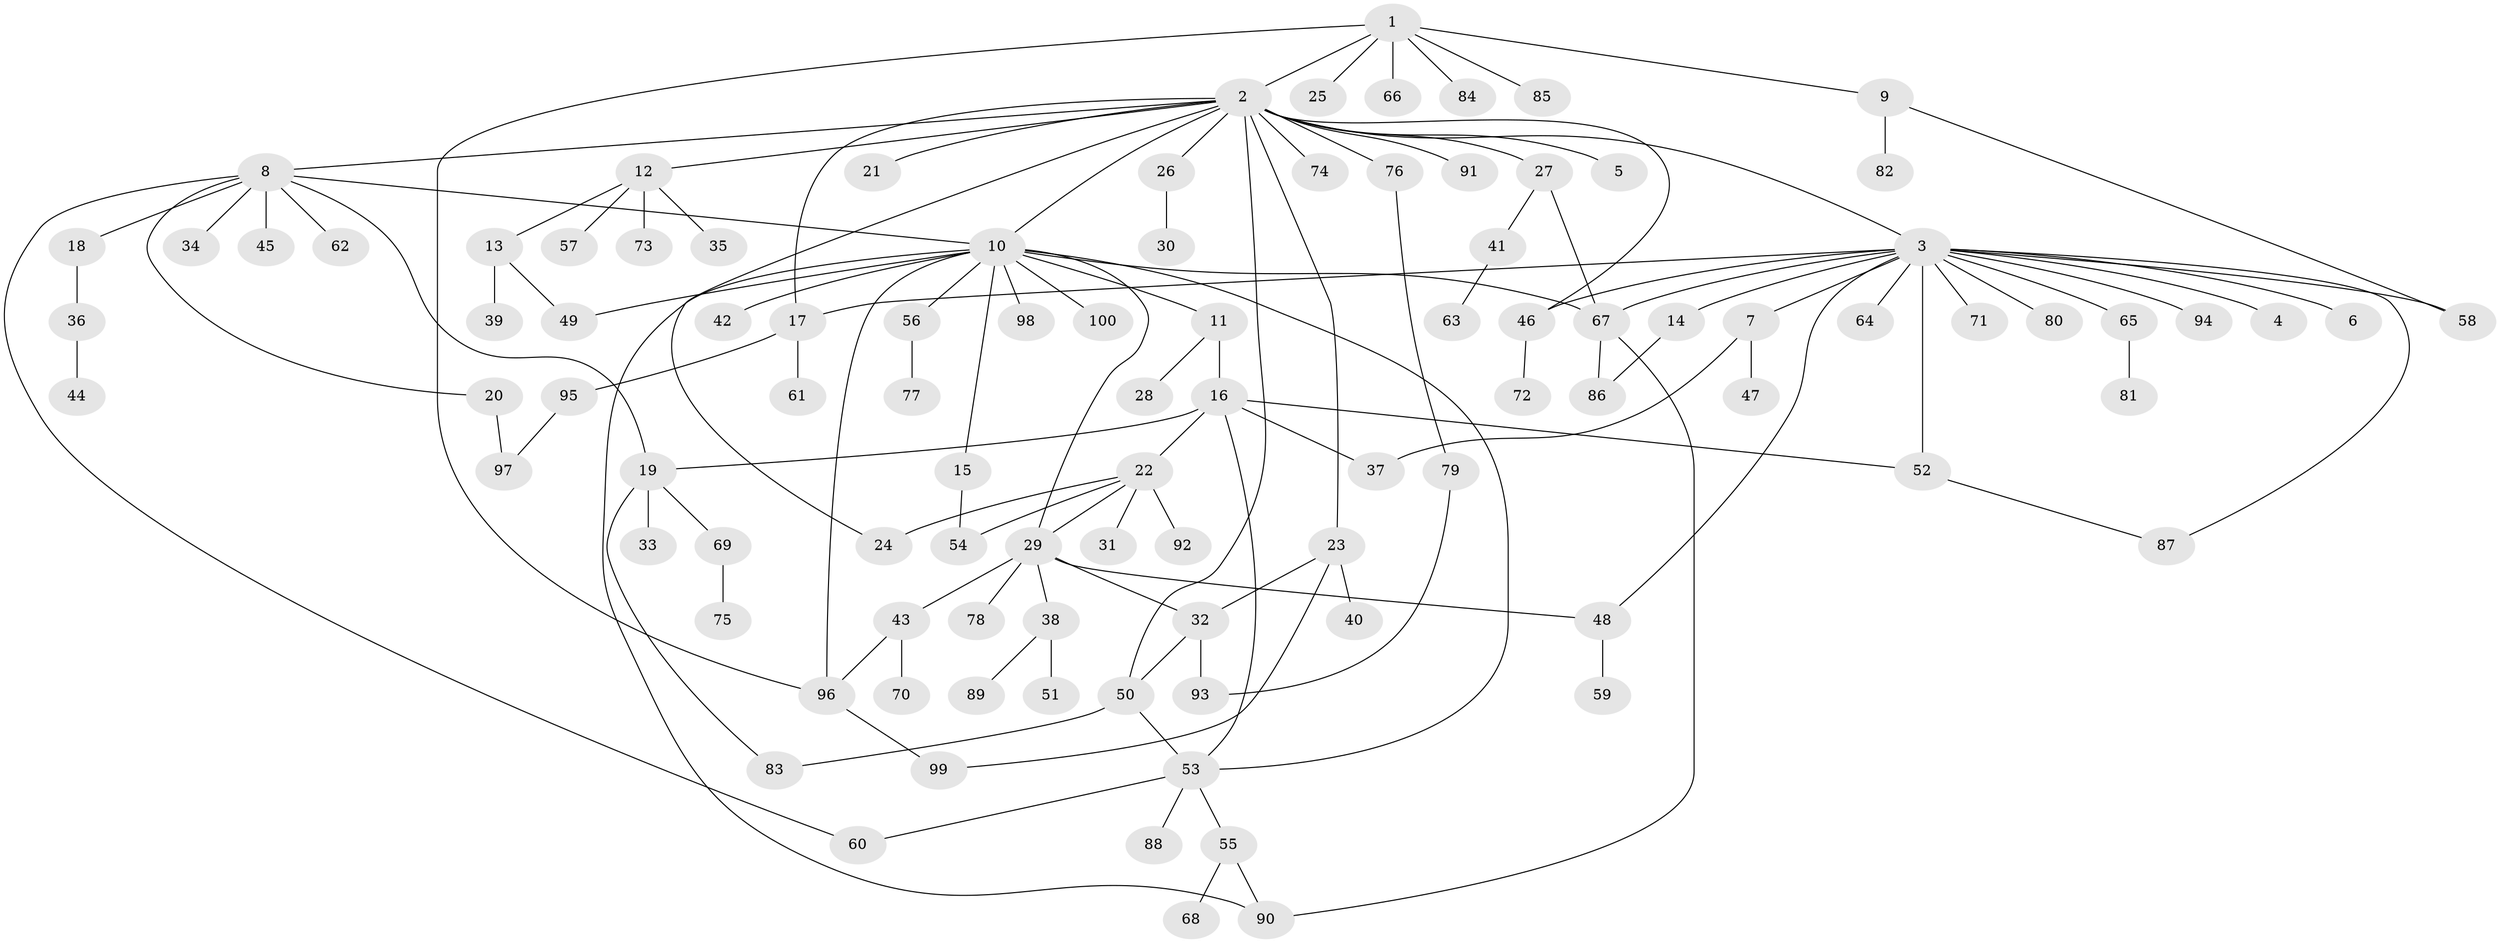 // Generated by graph-tools (version 1.1) at 2025/38/02/21/25 10:38:53]
// undirected, 100 vertices, 128 edges
graph export_dot {
graph [start="1"]
  node [color=gray90,style=filled];
  1;
  2;
  3;
  4;
  5;
  6;
  7;
  8;
  9;
  10;
  11;
  12;
  13;
  14;
  15;
  16;
  17;
  18;
  19;
  20;
  21;
  22;
  23;
  24;
  25;
  26;
  27;
  28;
  29;
  30;
  31;
  32;
  33;
  34;
  35;
  36;
  37;
  38;
  39;
  40;
  41;
  42;
  43;
  44;
  45;
  46;
  47;
  48;
  49;
  50;
  51;
  52;
  53;
  54;
  55;
  56;
  57;
  58;
  59;
  60;
  61;
  62;
  63;
  64;
  65;
  66;
  67;
  68;
  69;
  70;
  71;
  72;
  73;
  74;
  75;
  76;
  77;
  78;
  79;
  80;
  81;
  82;
  83;
  84;
  85;
  86;
  87;
  88;
  89;
  90;
  91;
  92;
  93;
  94;
  95;
  96;
  97;
  98;
  99;
  100;
  1 -- 2;
  1 -- 9;
  1 -- 25;
  1 -- 66;
  1 -- 84;
  1 -- 85;
  1 -- 96;
  2 -- 3;
  2 -- 5;
  2 -- 8;
  2 -- 10;
  2 -- 12;
  2 -- 17;
  2 -- 21;
  2 -- 23;
  2 -- 24;
  2 -- 26;
  2 -- 27;
  2 -- 46;
  2 -- 50;
  2 -- 74;
  2 -- 76;
  2 -- 91;
  3 -- 4;
  3 -- 6;
  3 -- 7;
  3 -- 14;
  3 -- 17;
  3 -- 46;
  3 -- 48;
  3 -- 52;
  3 -- 58;
  3 -- 64;
  3 -- 65;
  3 -- 67;
  3 -- 71;
  3 -- 80;
  3 -- 87;
  3 -- 94;
  7 -- 37;
  7 -- 47;
  8 -- 10;
  8 -- 18;
  8 -- 19;
  8 -- 20;
  8 -- 34;
  8 -- 45;
  8 -- 60;
  8 -- 62;
  9 -- 58;
  9 -- 82;
  10 -- 11;
  10 -- 15;
  10 -- 29;
  10 -- 42;
  10 -- 49;
  10 -- 53;
  10 -- 56;
  10 -- 67;
  10 -- 90;
  10 -- 96;
  10 -- 98;
  10 -- 100;
  11 -- 16;
  11 -- 28;
  12 -- 13;
  12 -- 35;
  12 -- 57;
  12 -- 73;
  13 -- 39;
  13 -- 49;
  14 -- 86;
  15 -- 54;
  16 -- 19;
  16 -- 22;
  16 -- 37;
  16 -- 52;
  16 -- 53;
  17 -- 61;
  17 -- 95;
  18 -- 36;
  19 -- 33;
  19 -- 69;
  19 -- 83;
  20 -- 97;
  22 -- 24;
  22 -- 29;
  22 -- 31;
  22 -- 54;
  22 -- 92;
  23 -- 32;
  23 -- 40;
  23 -- 99;
  26 -- 30;
  27 -- 41;
  27 -- 67;
  29 -- 32;
  29 -- 38;
  29 -- 43;
  29 -- 48;
  29 -- 78;
  32 -- 50;
  32 -- 93;
  36 -- 44;
  38 -- 51;
  38 -- 89;
  41 -- 63;
  43 -- 70;
  43 -- 96;
  46 -- 72;
  48 -- 59;
  50 -- 53;
  50 -- 83;
  52 -- 87;
  53 -- 55;
  53 -- 60;
  53 -- 88;
  55 -- 68;
  55 -- 90;
  56 -- 77;
  65 -- 81;
  67 -- 86;
  67 -- 90;
  69 -- 75;
  76 -- 79;
  79 -- 93;
  95 -- 97;
  96 -- 99;
}

